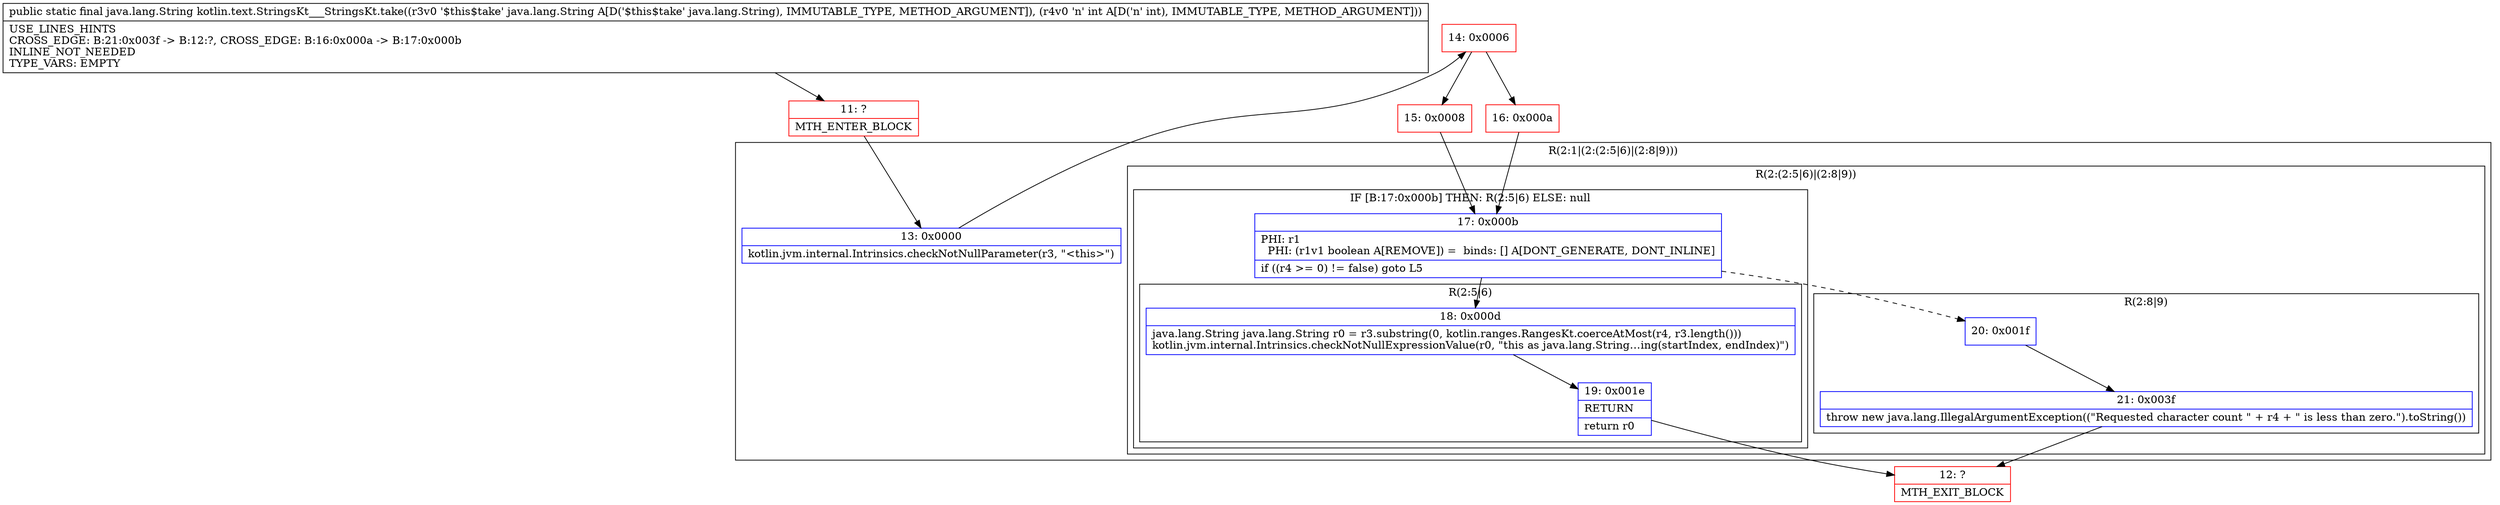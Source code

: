 digraph "CFG forkotlin.text.StringsKt___StringsKt.take(Ljava\/lang\/String;I)Ljava\/lang\/String;" {
subgraph cluster_Region_48969016 {
label = "R(2:1|(2:(2:5|6)|(2:8|9)))";
node [shape=record,color=blue];
Node_13 [shape=record,label="{13\:\ 0x0000|kotlin.jvm.internal.Intrinsics.checkNotNullParameter(r3, \"\<this\>\")\l}"];
subgraph cluster_Region_527508965 {
label = "R(2:(2:5|6)|(2:8|9))";
node [shape=record,color=blue];
subgraph cluster_IfRegion_1778517481 {
label = "IF [B:17:0x000b] THEN: R(2:5|6) ELSE: null";
node [shape=record,color=blue];
Node_17 [shape=record,label="{17\:\ 0x000b|PHI: r1 \l  PHI: (r1v1 boolean A[REMOVE]) =  binds: [] A[DONT_GENERATE, DONT_INLINE]\l|if ((r4 \>= 0) != false) goto L5\l}"];
subgraph cluster_Region_1840927182 {
label = "R(2:5|6)";
node [shape=record,color=blue];
Node_18 [shape=record,label="{18\:\ 0x000d|java.lang.String java.lang.String r0 = r3.substring(0, kotlin.ranges.RangesKt.coerceAtMost(r4, r3.length()))\lkotlin.jvm.internal.Intrinsics.checkNotNullExpressionValue(r0, \"this as java.lang.String…ing(startIndex, endIndex)\")\l}"];
Node_19 [shape=record,label="{19\:\ 0x001e|RETURN\l|return r0\l}"];
}
}
subgraph cluster_Region_1417805834 {
label = "R(2:8|9)";
node [shape=record,color=blue];
Node_20 [shape=record,label="{20\:\ 0x001f}"];
Node_21 [shape=record,label="{21\:\ 0x003f|throw new java.lang.IllegalArgumentException((\"Requested character count \" + r4 + \" is less than zero.\").toString())\l}"];
}
}
}
Node_11 [shape=record,color=red,label="{11\:\ ?|MTH_ENTER_BLOCK\l}"];
Node_14 [shape=record,color=red,label="{14\:\ 0x0006}"];
Node_15 [shape=record,color=red,label="{15\:\ 0x0008}"];
Node_12 [shape=record,color=red,label="{12\:\ ?|MTH_EXIT_BLOCK\l}"];
Node_16 [shape=record,color=red,label="{16\:\ 0x000a}"];
MethodNode[shape=record,label="{public static final java.lang.String kotlin.text.StringsKt___StringsKt.take((r3v0 '$this$take' java.lang.String A[D('$this$take' java.lang.String), IMMUTABLE_TYPE, METHOD_ARGUMENT]), (r4v0 'n' int A[D('n' int), IMMUTABLE_TYPE, METHOD_ARGUMENT]))  | USE_LINES_HINTS\lCROSS_EDGE: B:21:0x003f \-\> B:12:?, CROSS_EDGE: B:16:0x000a \-\> B:17:0x000b\lINLINE_NOT_NEEDED\lTYPE_VARS: EMPTY\l}"];
MethodNode -> Node_11;Node_13 -> Node_14;
Node_17 -> Node_18;
Node_17 -> Node_20[style=dashed];
Node_18 -> Node_19;
Node_19 -> Node_12;
Node_20 -> Node_21;
Node_21 -> Node_12;
Node_11 -> Node_13;
Node_14 -> Node_15;
Node_14 -> Node_16;
Node_15 -> Node_17;
Node_16 -> Node_17;
}

